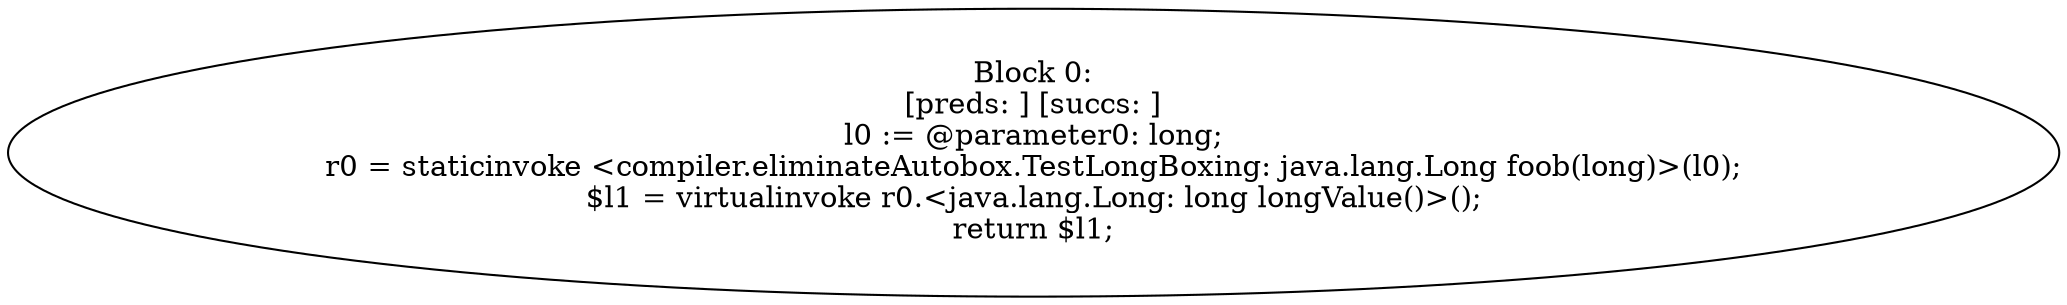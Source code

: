 digraph "unitGraph" {
    "Block 0:
[preds: ] [succs: ]
l0 := @parameter0: long;
r0 = staticinvoke <compiler.eliminateAutobox.TestLongBoxing: java.lang.Long foob(long)>(l0);
$l1 = virtualinvoke r0.<java.lang.Long: long longValue()>();
return $l1;
"
}
